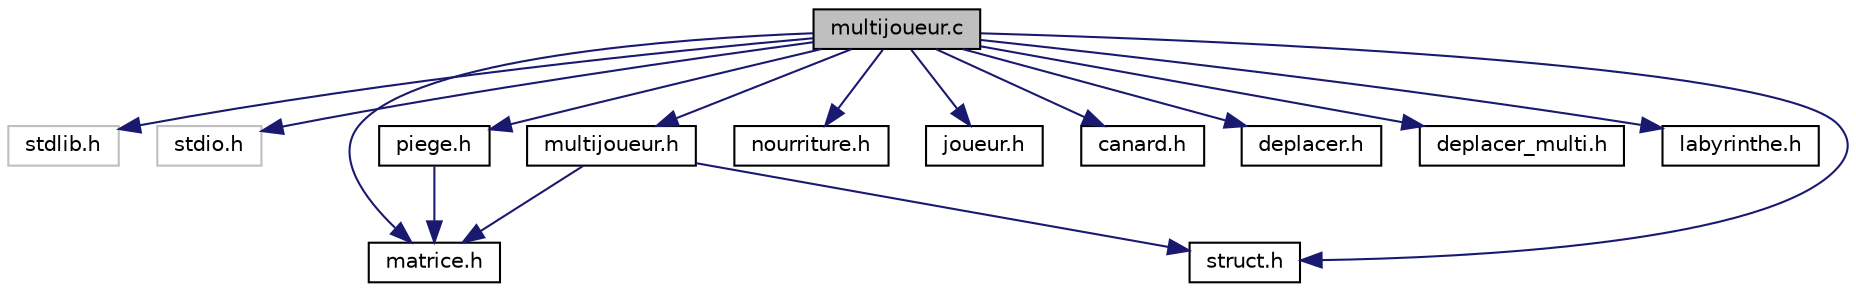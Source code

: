 digraph "multijoueur.c"
{
  edge [fontname="Helvetica",fontsize="10",labelfontname="Helvetica",labelfontsize="10"];
  node [fontname="Helvetica",fontsize="10",shape=record];
  Node1 [label="multijoueur.c",height=0.2,width=0.4,color="black", fillcolor="grey75", style="filled", fontcolor="black"];
  Node1 -> Node2 [color="midnightblue",fontsize="10",style="solid",fontname="Helvetica"];
  Node2 [label="stdlib.h",height=0.2,width=0.4,color="grey75", fillcolor="white", style="filled"];
  Node1 -> Node3 [color="midnightblue",fontsize="10",style="solid",fontname="Helvetica"];
  Node3 [label="stdio.h",height=0.2,width=0.4,color="grey75", fillcolor="white", style="filled"];
  Node1 -> Node4 [color="midnightblue",fontsize="10",style="solid",fontname="Helvetica"];
  Node4 [label="struct.h",height=0.2,width=0.4,color="black", fillcolor="white", style="filled",URL="$struct_8h_source.html"];
  Node1 -> Node5 [color="midnightblue",fontsize="10",style="solid",fontname="Helvetica"];
  Node5 [label="matrice.h",height=0.2,width=0.4,color="black", fillcolor="white", style="filled",URL="$matrice_8h_source.html"];
  Node1 -> Node6 [color="midnightblue",fontsize="10",style="solid",fontname="Helvetica"];
  Node6 [label="piege.h",height=0.2,width=0.4,color="black", fillcolor="white", style="filled",URL="$piege_8h_source.html"];
  Node6 -> Node5 [color="midnightblue",fontsize="10",style="solid",fontname="Helvetica"];
  Node1 -> Node7 [color="midnightblue",fontsize="10",style="solid",fontname="Helvetica"];
  Node7 [label="nourriture.h",height=0.2,width=0.4,color="black", fillcolor="white", style="filled",URL="$nourriture_8h_source.html"];
  Node1 -> Node8 [color="midnightblue",fontsize="10",style="solid",fontname="Helvetica"];
  Node8 [label="joueur.h",height=0.2,width=0.4,color="black", fillcolor="white", style="filled",URL="$joueur_8h_source.html"];
  Node1 -> Node9 [color="midnightblue",fontsize="10",style="solid",fontname="Helvetica"];
  Node9 [label="canard.h",height=0.2,width=0.4,color="black", fillcolor="white", style="filled",URL="$canard_8h_source.html"];
  Node1 -> Node10 [color="midnightblue",fontsize="10",style="solid",fontname="Helvetica"];
  Node10 [label="deplacer.h",height=0.2,width=0.4,color="black", fillcolor="white", style="filled",URL="$deplacer_8h_source.html"];
  Node1 -> Node11 [color="midnightblue",fontsize="10",style="solid",fontname="Helvetica"];
  Node11 [label="deplacer_multi.h",height=0.2,width=0.4,color="black", fillcolor="white", style="filled",URL="$deplacer__multi_8h_source.html"];
  Node1 -> Node12 [color="midnightblue",fontsize="10",style="solid",fontname="Helvetica"];
  Node12 [label="labyrinthe.h",height=0.2,width=0.4,color="black", fillcolor="white", style="filled",URL="$labyrinthe_8h_source.html"];
  Node1 -> Node13 [color="midnightblue",fontsize="10",style="solid",fontname="Helvetica"];
  Node13 [label="multijoueur.h",height=0.2,width=0.4,color="black", fillcolor="white", style="filled",URL="$multijoueur_8h_source.html"];
  Node13 -> Node4 [color="midnightblue",fontsize="10",style="solid",fontname="Helvetica"];
  Node13 -> Node5 [color="midnightblue",fontsize="10",style="solid",fontname="Helvetica"];
}
